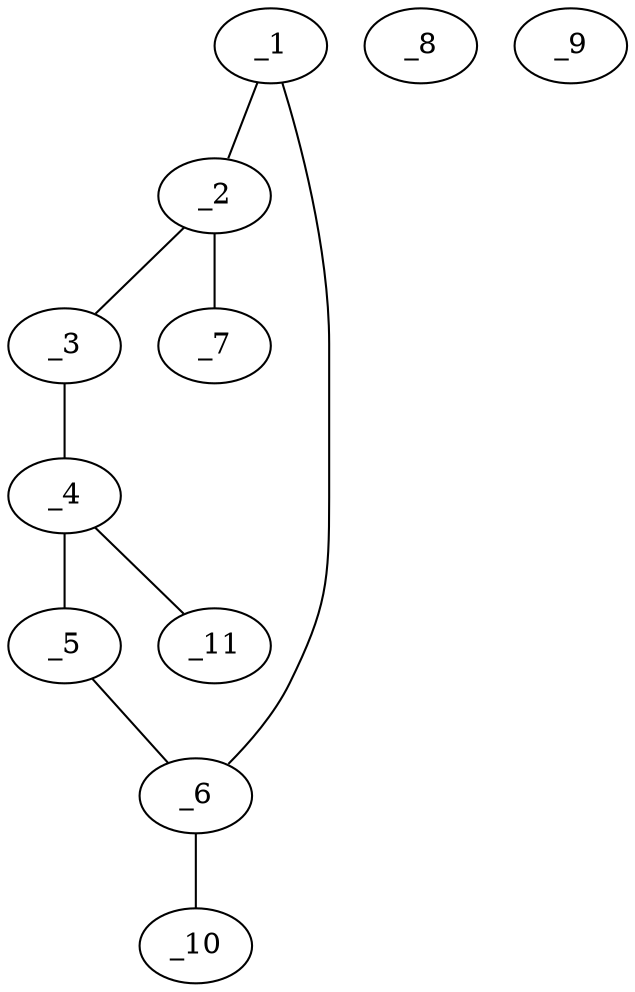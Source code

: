 graph molid683723 {
	_1	 [charge=0,
		chem=4,
		symbol="N  ",
		x="4.5981",
		y=0];
	_2	 [charge=0,
		chem=1,
		symbol="C  ",
		x="3.7321",
		y="0.5"];
	_1 -- _2	 [valence=1];
	_6	 [charge=0,
		chem=1,
		symbol="C  ",
		x="4.5981",
		y="-1"];
	_1 -- _6	 [valence=2];
	_3	 [charge=0,
		chem=4,
		symbol="N  ",
		x="2.866",
		y=0];
	_2 -- _3	 [valence=2];
	_7	 [charge="-1",
		chem=5,
		symbol="S  ",
		x="3.7321",
		y="1.5"];
	_2 -- _7	 [valence=1];
	_4	 [charge=0,
		chem=1,
		symbol="C  ",
		x="2.866",
		y="-1"];
	_3 -- _4	 [valence=1];
	_5	 [charge=0,
		chem=1,
		symbol="C  ",
		x="3.7321",
		y="-1.5"];
	_4 -- _5	 [valence=2];
	_11	 [charge=0,
		chem=4,
		symbol="N  ",
		x=2,
		y="-1.5"];
	_4 -- _11	 [valence=1];
	_5 -- _6	 [valence=1];
	_10	 [charge=0,
		chem=2,
		symbol="O  ",
		x="5.4641",
		y="-1.5"];
	_6 -- _10	 [valence=1];
	_8	 [charge=0,
		chem=34,
		symbol="Pt ",
		x="7.4641",
		y=0];
	_9	 [charge="-1",
		chem=7,
		symbol="Cl ",
		x="9.4641",
		y=0];
}
